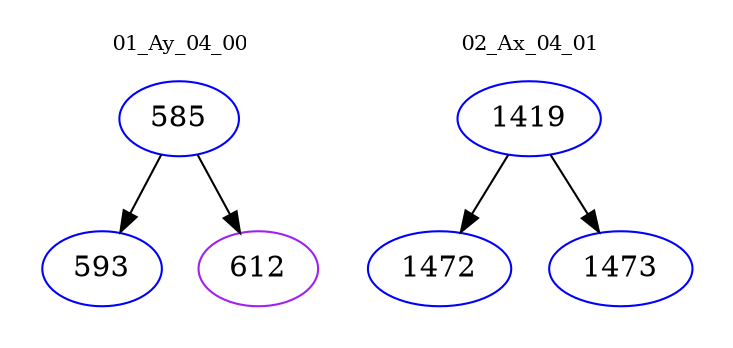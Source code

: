 digraph{
subgraph cluster_0 {
color = white
label = "01_Ay_04_00";
fontsize=10;
T0_585 [label="585", color="blue"]
T0_585 -> T0_593 [color="black"]
T0_593 [label="593", color="blue"]
T0_585 -> T0_612 [color="black"]
T0_612 [label="612", color="purple"]
}
subgraph cluster_1 {
color = white
label = "02_Ax_04_01";
fontsize=10;
T1_1419 [label="1419", color="blue"]
T1_1419 -> T1_1472 [color="black"]
T1_1472 [label="1472", color="blue"]
T1_1419 -> T1_1473 [color="black"]
T1_1473 [label="1473", color="blue"]
}
}
